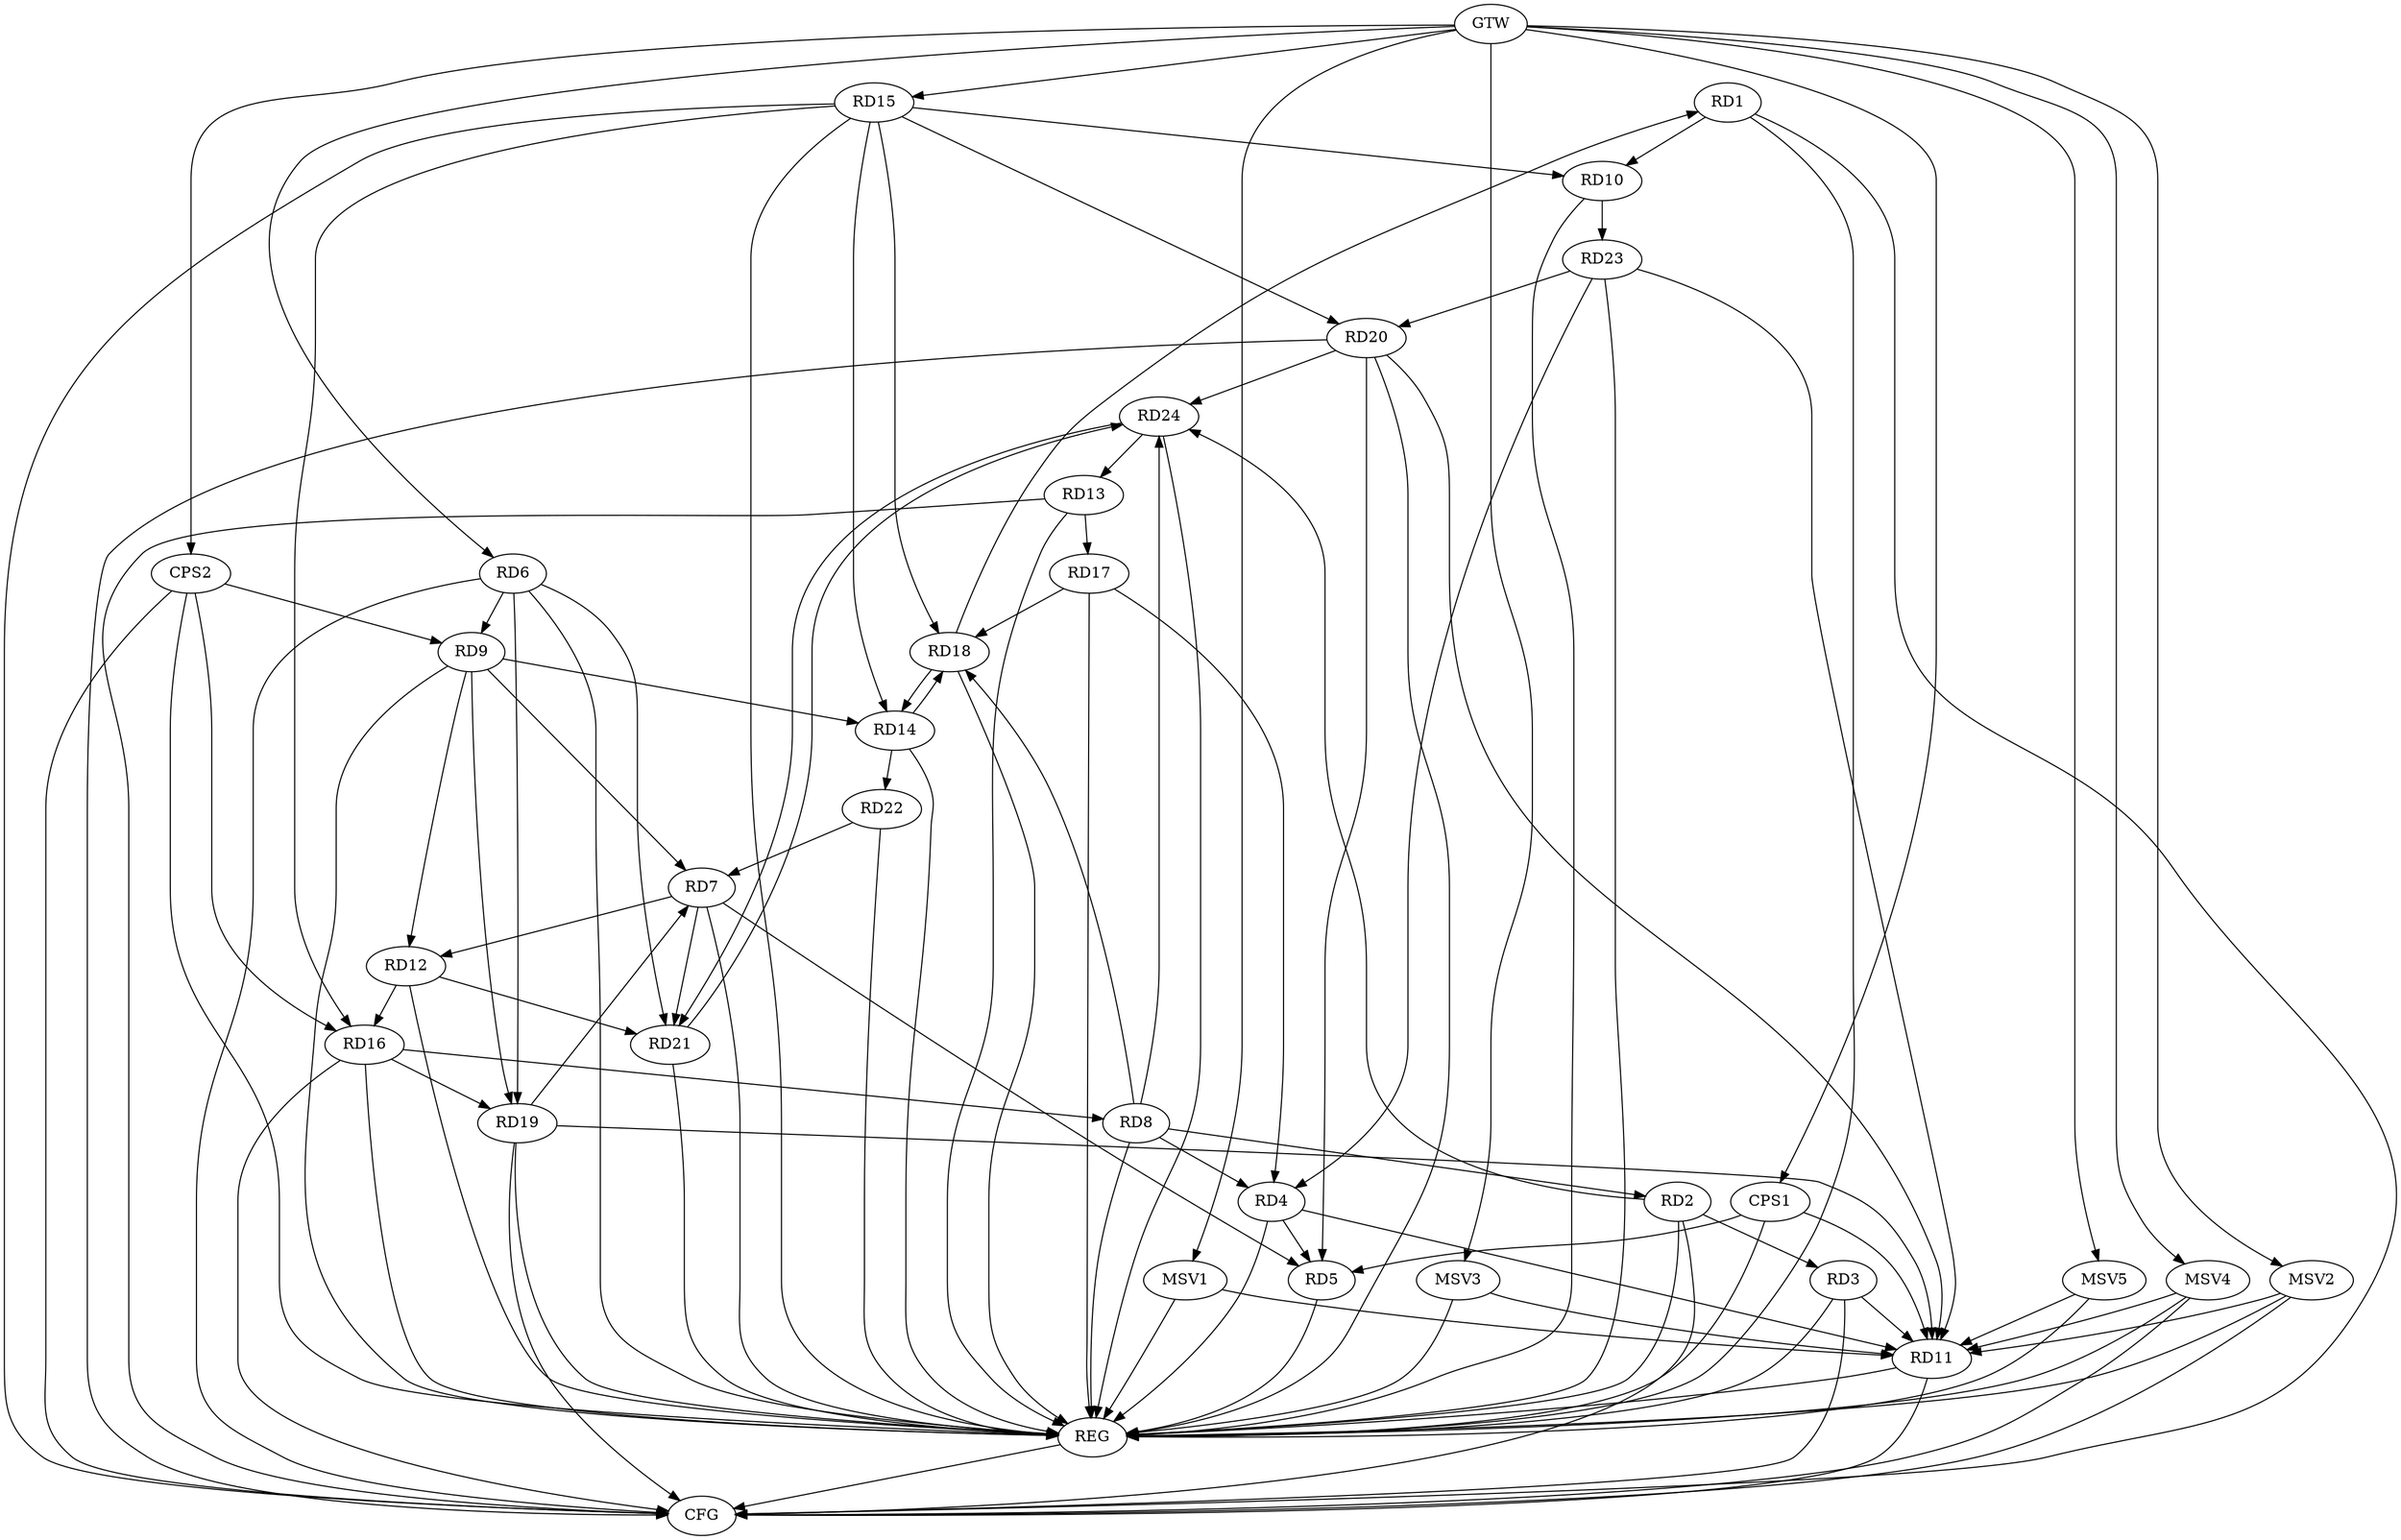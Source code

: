 strict digraph G {
  RD1 [ label="RD1" ];
  RD2 [ label="RD2" ];
  RD3 [ label="RD3" ];
  RD4 [ label="RD4" ];
  RD5 [ label="RD5" ];
  RD6 [ label="RD6" ];
  RD7 [ label="RD7" ];
  RD8 [ label="RD8" ];
  RD9 [ label="RD9" ];
  RD10 [ label="RD10" ];
  RD11 [ label="RD11" ];
  RD12 [ label="RD12" ];
  RD13 [ label="RD13" ];
  RD14 [ label="RD14" ];
  RD15 [ label="RD15" ];
  RD16 [ label="RD16" ];
  RD17 [ label="RD17" ];
  RD18 [ label="RD18" ];
  RD19 [ label="RD19" ];
  RD20 [ label="RD20" ];
  RD21 [ label="RD21" ];
  RD22 [ label="RD22" ];
  RD23 [ label="RD23" ];
  RD24 [ label="RD24" ];
  CPS1 [ label="CPS1" ];
  CPS2 [ label="CPS2" ];
  GTW [ label="GTW" ];
  REG [ label="REG" ];
  CFG [ label="CFG" ];
  MSV1 [ label="MSV1" ];
  MSV2 [ label="MSV2" ];
  MSV3 [ label="MSV3" ];
  MSV4 [ label="MSV4" ];
  MSV5 [ label="MSV5" ];
  RD1 -> RD10;
  RD18 -> RD1;
  RD2 -> RD3;
  RD8 -> RD2;
  RD2 -> RD24;
  RD3 -> RD11;
  RD4 -> RD5;
  RD8 -> RD4;
  RD4 -> RD11;
  RD17 -> RD4;
  RD23 -> RD4;
  RD7 -> RD5;
  RD20 -> RD5;
  RD6 -> RD9;
  RD6 -> RD19;
  RD6 -> RD21;
  RD9 -> RD7;
  RD7 -> RD12;
  RD19 -> RD7;
  RD7 -> RD21;
  RD22 -> RD7;
  RD16 -> RD8;
  RD8 -> RD18;
  RD8 -> RD24;
  RD9 -> RD12;
  RD9 -> RD14;
  RD9 -> RD19;
  RD15 -> RD10;
  RD10 -> RD23;
  RD19 -> RD11;
  RD20 -> RD11;
  RD23 -> RD11;
  RD12 -> RD16;
  RD12 -> RD21;
  RD13 -> RD17;
  RD24 -> RD13;
  RD15 -> RD14;
  RD14 -> RD18;
  RD18 -> RD14;
  RD14 -> RD22;
  RD15 -> RD16;
  RD15 -> RD18;
  RD15 -> RD20;
  RD16 -> RD19;
  RD17 -> RD18;
  RD23 -> RD20;
  RD20 -> RD24;
  RD21 -> RD24;
  RD24 -> RD21;
  CPS1 -> RD5;
  CPS1 -> RD11;
  CPS2 -> RD16;
  CPS2 -> RD9;
  GTW -> RD6;
  GTW -> RD15;
  GTW -> CPS1;
  GTW -> CPS2;
  RD1 -> REG;
  RD2 -> REG;
  RD3 -> REG;
  RD4 -> REG;
  RD5 -> REG;
  RD6 -> REG;
  RD7 -> REG;
  RD8 -> REG;
  RD9 -> REG;
  RD10 -> REG;
  RD11 -> REG;
  RD12 -> REG;
  RD13 -> REG;
  RD14 -> REG;
  RD15 -> REG;
  RD16 -> REG;
  RD17 -> REG;
  RD18 -> REG;
  RD19 -> REG;
  RD20 -> REG;
  RD21 -> REG;
  RD22 -> REG;
  RD23 -> REG;
  RD24 -> REG;
  CPS1 -> REG;
  CPS2 -> REG;
  RD13 -> CFG;
  RD19 -> CFG;
  RD3 -> CFG;
  RD11 -> CFG;
  RD20 -> CFG;
  RD16 -> CFG;
  RD2 -> CFG;
  CPS2 -> CFG;
  RD1 -> CFG;
  RD6 -> CFG;
  RD15 -> CFG;
  REG -> CFG;
  MSV1 -> RD11;
  MSV2 -> RD11;
  GTW -> MSV1;
  MSV1 -> REG;
  GTW -> MSV2;
  MSV2 -> REG;
  MSV2 -> CFG;
  MSV3 -> RD11;
  MSV4 -> RD11;
  GTW -> MSV3;
  MSV3 -> REG;
  GTW -> MSV4;
  MSV4 -> REG;
  MSV4 -> CFG;
  MSV5 -> RD11;
  GTW -> MSV5;
  MSV5 -> REG;
}
